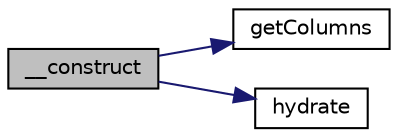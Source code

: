 digraph G
{
  edge [fontname="Helvetica",fontsize="10",labelfontname="Helvetica",labelfontsize="10"];
  node [fontname="Helvetica",fontsize="10",shape=record];
  rankdir=LR;
  Node1 [label="__construct",height=0.2,width=0.4,color="black", fillcolor="grey75", style="filled" fontcolor="black"];
  Node1 -> Node2 [color="midnightblue",fontsize="10",style="solid",fontname="Helvetica"];
  Node2 [label="getColumns",height=0.2,width=0.4,color="black", fillcolor="white", style="filled",URL="$classtable.html#a6287262cb9628d7a89d8fc16dcb51177"];
  Node1 -> Node3 [color="midnightblue",fontsize="10",style="solid",fontname="Helvetica"];
  Node3 [label="hydrate",height=0.2,width=0.4,color="black", fillcolor="white", style="filled",URL="$classtable.html#acd2fc9d3975a06de8837cbb9086eebd3"];
}
